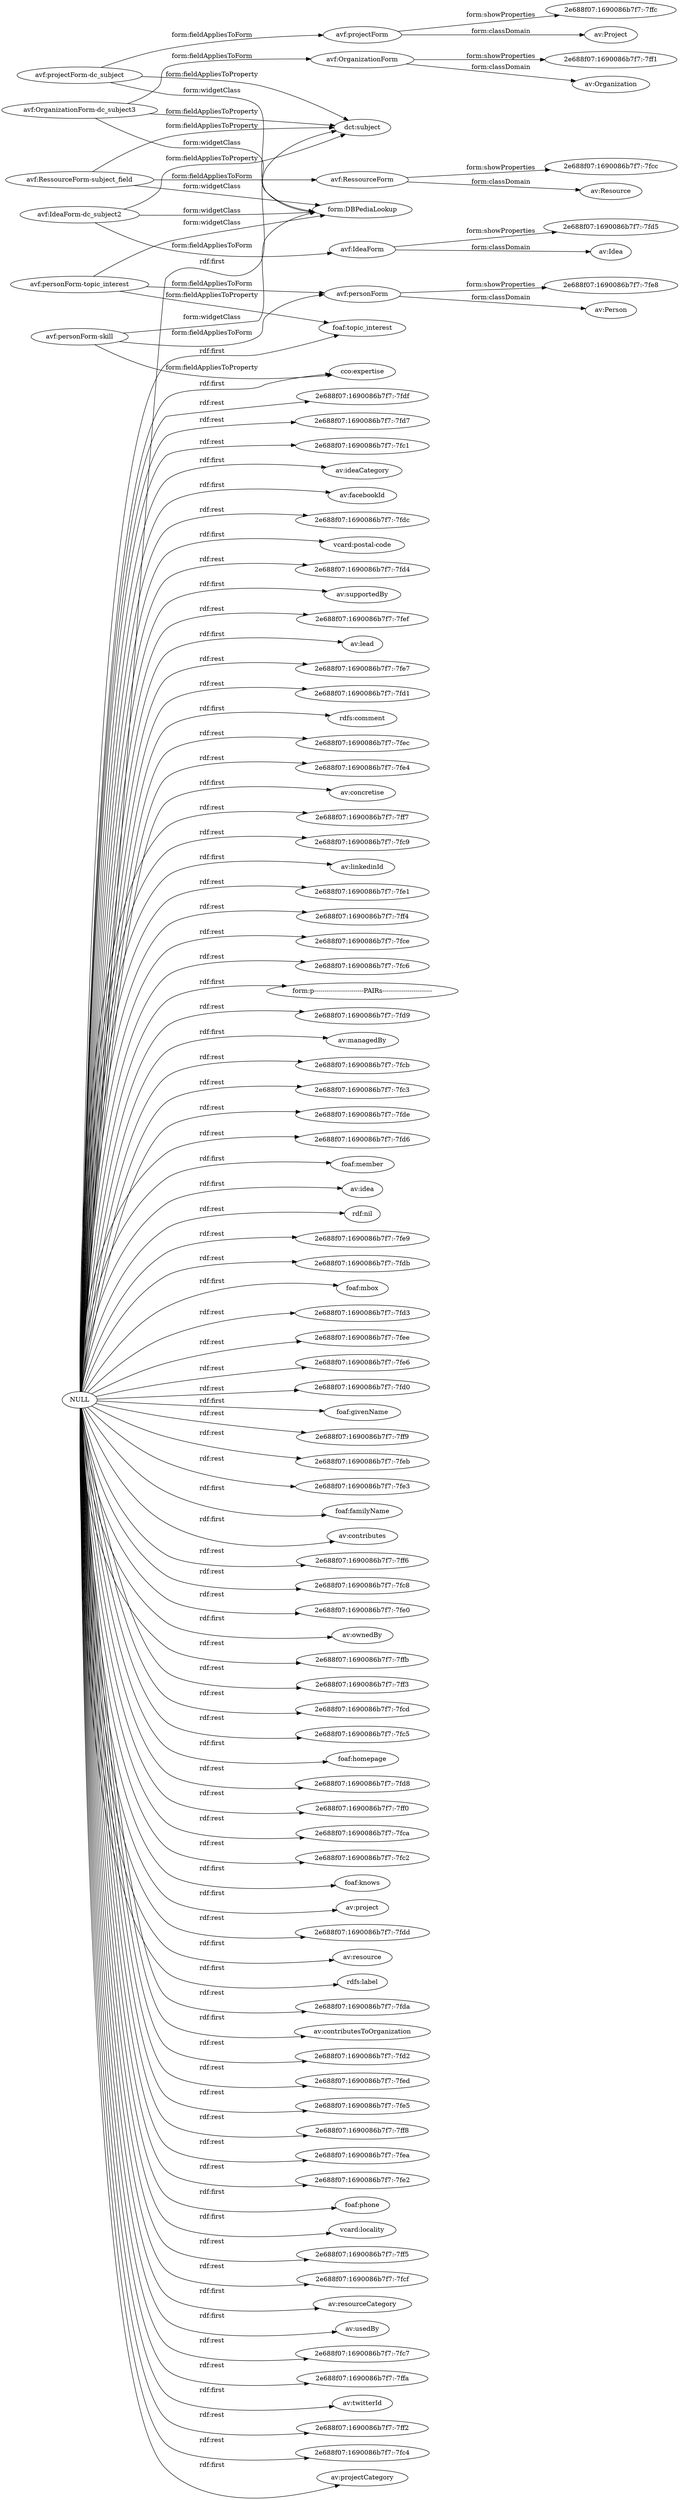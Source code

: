 digraph ar2dtool_diagram { 
rankdir=LR;
size="1501"
	"avf:personForm" -> "2e688f07:1690086b7f7:-7fe8" [ label = "form:showProperties" ];
	"avf:personForm" -> "av:Person" [ label = "form:classDomain" ];
	"avf:personForm-topic_interest" -> "form:DBPediaLookup" [ label = "form:widgetClass" ];
	"avf:personForm-topic_interest" -> "foaf:topic_interest" [ label = "form:fieldAppliesToProperty" ];
	"avf:personForm-topic_interest" -> "avf:personForm" [ label = "form:fieldAppliesToForm" ];
	"avf:projectForm" -> "2e688f07:1690086b7f7:-7ffc" [ label = "form:showProperties" ];
	"avf:projectForm" -> "av:Project" [ label = "form:classDomain" ];
	"avf:projectForm-dc_subject" -> "form:DBPediaLookup" [ label = "form:widgetClass" ];
	"avf:projectForm-dc_subject" -> "dct:subject" [ label = "form:fieldAppliesToProperty" ];
	"avf:projectForm-dc_subject" -> "avf:projectForm" [ label = "form:fieldAppliesToForm" ];
	"avf:RessourceForm" -> "2e688f07:1690086b7f7:-7fcc" [ label = "form:showProperties" ];
	"avf:RessourceForm" -> "av:Resource" [ label = "form:classDomain" ];
	"avf:OrganizationForm-dc_subject3" -> "form:DBPediaLookup" [ label = "form:widgetClass" ];
	"avf:OrganizationForm-dc_subject3" -> "dct:subject" [ label = "form:fieldAppliesToProperty" ];
	"avf:OrganizationForm-dc_subject3" -> "avf:OrganizationForm" [ label = "form:fieldAppliesToForm" ];
	"avf:RessourceForm-subject_field" -> "form:DBPediaLookup" [ label = "form:widgetClass" ];
	"avf:RessourceForm-subject_field" -> "dct:subject" [ label = "form:fieldAppliesToProperty" ];
	"avf:RessourceForm-subject_field" -> "avf:RessourceForm" [ label = "form:fieldAppliesToForm" ];
	"avf:personForm-skill" -> "form:DBPediaLookup" [ label = "form:widgetClass" ];
	"avf:personForm-skill" -> "cco:expertise" [ label = "form:fieldAppliesToProperty" ];
	"avf:personForm-skill" -> "avf:personForm" [ label = "form:fieldAppliesToForm" ];
	"avf:IdeaForm-dc_subject2" -> "form:DBPediaLookup" [ label = "form:widgetClass" ];
	"avf:IdeaForm-dc_subject2" -> "dct:subject" [ label = "form:fieldAppliesToProperty" ];
	"avf:IdeaForm-dc_subject2" -> "avf:IdeaForm" [ label = "form:fieldAppliesToForm" ];
	"NULL" -> "2e688f07:1690086b7f7:-7fe2" [ label = "rdf:rest" ];
	"NULL" -> "foaf:phone" [ label = "rdf:first" ];
	"NULL" -> "vcard:locality" [ label = "rdf:first" ];
	"NULL" -> "2e688f07:1690086b7f7:-7ff5" [ label = "rdf:rest" ];
	"NULL" -> "2e688f07:1690086b7f7:-7fcf" [ label = "rdf:rest" ];
	"NULL" -> "av:resourceCategory" [ label = "rdf:first" ];
	"NULL" -> "av:usedBy" [ label = "rdf:first" ];
	"NULL" -> "2e688f07:1690086b7f7:-7fc7" [ label = "rdf:rest" ];
	"NULL" -> "2e688f07:1690086b7f7:-7ffa" [ label = "rdf:rest" ];
	"NULL" -> "av:twitterId" [ label = "rdf:first" ];
	"NULL" -> "2e688f07:1690086b7f7:-7ff2" [ label = "rdf:rest" ];
	"NULL" -> "2e688f07:1690086b7f7:-7fc4" [ label = "rdf:rest" ];
	"NULL" -> "av:projectCategory" [ label = "rdf:first" ];
	"NULL" -> "dct:subject" [ label = "rdf:first" ];
	"NULL" -> "2e688f07:1690086b7f7:-7fdf" [ label = "rdf:rest" ];
	"NULL" -> "2e688f07:1690086b7f7:-7fd7" [ label = "rdf:rest" ];
	"NULL" -> "2e688f07:1690086b7f7:-7fc1" [ label = "rdf:rest" ];
	"NULL" -> "av:ideaCategory" [ label = "rdf:first" ];
	"NULL" -> "av:facebookId" [ label = "rdf:first" ];
	"NULL" -> "2e688f07:1690086b7f7:-7fdc" [ label = "rdf:rest" ];
	"NULL" -> "vcard:postal-code" [ label = "rdf:first" ];
	"NULL" -> "2e688f07:1690086b7f7:-7fd4" [ label = "rdf:rest" ];
	"NULL" -> "av:supportedBy" [ label = "rdf:first" ];
	"NULL" -> "2e688f07:1690086b7f7:-7fef" [ label = "rdf:rest" ];
	"NULL" -> "av:lead" [ label = "rdf:first" ];
	"NULL" -> "foaf:topic_interest" [ label = "rdf:first" ];
	"NULL" -> "2e688f07:1690086b7f7:-7fe7" [ label = "rdf:rest" ];
	"NULL" -> "2e688f07:1690086b7f7:-7fd1" [ label = "rdf:rest" ];
	"NULL" -> "rdfs:comment" [ label = "rdf:first" ];
	"NULL" -> "2e688f07:1690086b7f7:-7fec" [ label = "rdf:rest" ];
	"NULL" -> "2e688f07:1690086b7f7:-7fe4" [ label = "rdf:rest" ];
	"NULL" -> "av:concretise" [ label = "rdf:first" ];
	"NULL" -> "2e688f07:1690086b7f7:-7ff7" [ label = "rdf:rest" ];
	"NULL" -> "2e688f07:1690086b7f7:-7fc9" [ label = "rdf:rest" ];
	"NULL" -> "av:linkedinId" [ label = "rdf:first" ];
	"NULL" -> "2e688f07:1690086b7f7:-7fe1" [ label = "rdf:rest" ];
	"NULL" -> "2e688f07:1690086b7f7:-7ff4" [ label = "rdf:rest" ];
	"NULL" -> "2e688f07:1690086b7f7:-7fce" [ label = "rdf:rest" ];
	"NULL" -> "2e688f07:1690086b7f7:-7fc6" [ label = "rdf:rest" ];
	"NULL" -> "cco:expertise" [ label = "rdf:first" ];
	"NULL" -> "form:p------------------------PAIRs------------------------" [ label = "rdf:first" ];
	"NULL" -> "2e688f07:1690086b7f7:-7fd9" [ label = "rdf:rest" ];
	"NULL" -> "av:managedBy" [ label = "rdf:first" ];
	"NULL" -> "2e688f07:1690086b7f7:-7fcb" [ label = "rdf:rest" ];
	"NULL" -> "2e688f07:1690086b7f7:-7fc3" [ label = "rdf:rest" ];
	"NULL" -> "2e688f07:1690086b7f7:-7fde" [ label = "rdf:rest" ];
	"NULL" -> "2e688f07:1690086b7f7:-7fd6" [ label = "rdf:rest" ];
	"NULL" -> "foaf:member" [ label = "rdf:first" ];
	"NULL" -> "av:idea" [ label = "rdf:first" ];
	"NULL" -> "rdf:nil" [ label = "rdf:rest" ];
	"NULL" -> "2e688f07:1690086b7f7:-7fe9" [ label = "rdf:rest" ];
	"NULL" -> "2e688f07:1690086b7f7:-7fdb" [ label = "rdf:rest" ];
	"NULL" -> "foaf:mbox" [ label = "rdf:first" ];
	"NULL" -> "2e688f07:1690086b7f7:-7fd3" [ label = "rdf:rest" ];
	"NULL" -> "2e688f07:1690086b7f7:-7fee" [ label = "rdf:rest" ];
	"NULL" -> "2e688f07:1690086b7f7:-7fe6" [ label = "rdf:rest" ];
	"NULL" -> "2e688f07:1690086b7f7:-7fd0" [ label = "rdf:rest" ];
	"NULL" -> "foaf:givenName" [ label = "rdf:first" ];
	"NULL" -> "2e688f07:1690086b7f7:-7ff9" [ label = "rdf:rest" ];
	"NULL" -> "2e688f07:1690086b7f7:-7feb" [ label = "rdf:rest" ];
	"NULL" -> "2e688f07:1690086b7f7:-7fe3" [ label = "rdf:rest" ];
	"NULL" -> "foaf:familyName" [ label = "rdf:first" ];
	"NULL" -> "av:contributes" [ label = "rdf:first" ];
	"NULL" -> "2e688f07:1690086b7f7:-7ff6" [ label = "rdf:rest" ];
	"NULL" -> "2e688f07:1690086b7f7:-7fc8" [ label = "rdf:rest" ];
	"NULL" -> "2e688f07:1690086b7f7:-7fe0" [ label = "rdf:rest" ];
	"NULL" -> "av:ownedBy" [ label = "rdf:first" ];
	"NULL" -> "2e688f07:1690086b7f7:-7ffb" [ label = "rdf:rest" ];
	"NULL" -> "2e688f07:1690086b7f7:-7ff3" [ label = "rdf:rest" ];
	"NULL" -> "2e688f07:1690086b7f7:-7fcd" [ label = "rdf:rest" ];
	"NULL" -> "2e688f07:1690086b7f7:-7fc5" [ label = "rdf:rest" ];
	"NULL" -> "foaf:homepage" [ label = "rdf:first" ];
	"NULL" -> "2e688f07:1690086b7f7:-7fd8" [ label = "rdf:rest" ];
	"NULL" -> "2e688f07:1690086b7f7:-7ff0" [ label = "rdf:rest" ];
	"NULL" -> "2e688f07:1690086b7f7:-7fca" [ label = "rdf:rest" ];
	"NULL" -> "2e688f07:1690086b7f7:-7fc2" [ label = "rdf:rest" ];
	"NULL" -> "foaf:knows" [ label = "rdf:first" ];
	"NULL" -> "av:project" [ label = "rdf:first" ];
	"NULL" -> "2e688f07:1690086b7f7:-7fdd" [ label = "rdf:rest" ];
	"NULL" -> "av:resource" [ label = "rdf:first" ];
	"NULL" -> "rdfs:label" [ label = "rdf:first" ];
	"NULL" -> "2e688f07:1690086b7f7:-7fda" [ label = "rdf:rest" ];
	"NULL" -> "av:contributesToOrganization" [ label = "rdf:first" ];
	"NULL" -> "2e688f07:1690086b7f7:-7fd2" [ label = "rdf:rest" ];
	"NULL" -> "2e688f07:1690086b7f7:-7fed" [ label = "rdf:rest" ];
	"NULL" -> "2e688f07:1690086b7f7:-7fe5" [ label = "rdf:rest" ];
	"NULL" -> "2e688f07:1690086b7f7:-7ff8" [ label = "rdf:rest" ];
	"NULL" -> "2e688f07:1690086b7f7:-7fea" [ label = "rdf:rest" ];
	"avf:IdeaForm" -> "2e688f07:1690086b7f7:-7fd5" [ label = "form:showProperties" ];
	"avf:IdeaForm" -> "av:Idea" [ label = "form:classDomain" ];
	"avf:OrganizationForm" -> "2e688f07:1690086b7f7:-7ff1" [ label = "form:showProperties" ];
	"avf:OrganizationForm" -> "av:Organization" [ label = "form:classDomain" ];

}
